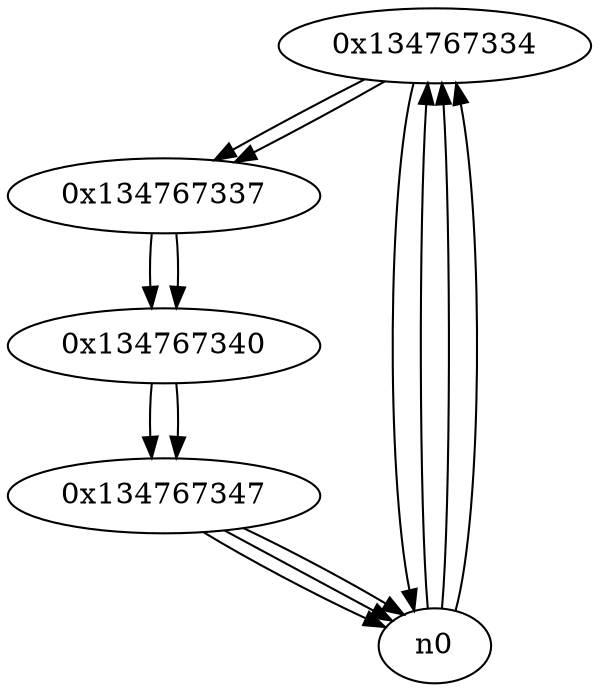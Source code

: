 digraph G{
/* nodes */
  n1 [label="0x134767334"]
  n2 [label="0x134767337"]
  n3 [label="0x134767340"]
  n4 [label="0x134767347"]
/* edges */
n1 -> n2;
n1 -> n0;
n0 -> n1;
n0 -> n1;
n0 -> n1;
n2 -> n3;
n1 -> n2;
n3 -> n4;
n2 -> n3;
n4 -> n0;
n4 -> n0;
n4 -> n0;
n3 -> n4;
}
